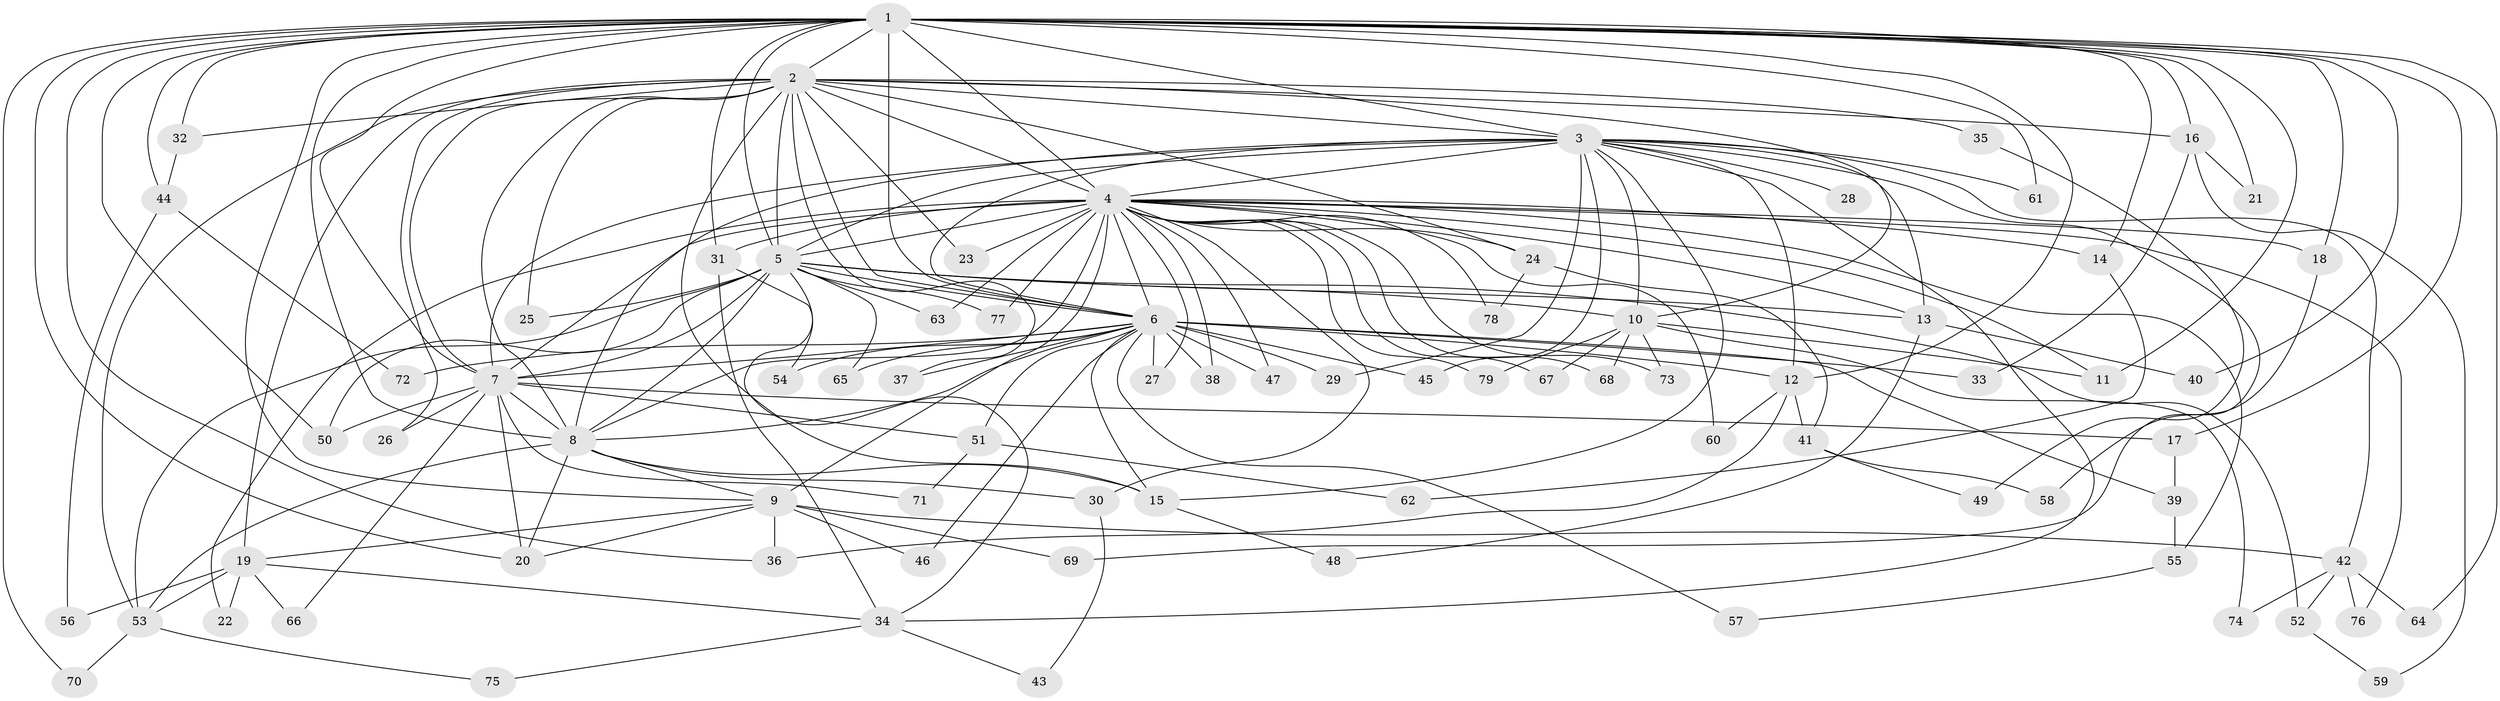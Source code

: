 // original degree distribution, {24: 0.009009009009009009, 25: 0.009009009009009009, 22: 0.009009009009009009, 20: 0.009009009009009009, 16: 0.02702702702702703, 30: 0.009009009009009009, 21: 0.009009009009009009, 26: 0.009009009009009009, 7: 0.02702702702702703, 3: 0.18018018018018017, 6: 0.018018018018018018, 4: 0.08108108108108109, 5: 0.04504504504504504, 2: 0.5585585585585585}
// Generated by graph-tools (version 1.1) at 2025/49/03/04/25 22:49:55]
// undirected, 79 vertices, 183 edges
graph export_dot {
  node [color=gray90,style=filled];
  1;
  2;
  3;
  4;
  5;
  6;
  7;
  8;
  9;
  10;
  11;
  12;
  13;
  14;
  15;
  16;
  17;
  18;
  19;
  20;
  21;
  22;
  23;
  24;
  25;
  26;
  27;
  28;
  29;
  30;
  31;
  32;
  33;
  34;
  35;
  36;
  37;
  38;
  39;
  40;
  41;
  42;
  43;
  44;
  45;
  46;
  47;
  48;
  49;
  50;
  51;
  52;
  53;
  54;
  55;
  56;
  57;
  58;
  59;
  60;
  61;
  62;
  63;
  64;
  65;
  66;
  67;
  68;
  69;
  70;
  71;
  72;
  73;
  74;
  75;
  76;
  77;
  78;
  79;
  1 -- 2 [weight=2.0];
  1 -- 3 [weight=3.0];
  1 -- 4 [weight=4.0];
  1 -- 5 [weight=2.0];
  1 -- 6 [weight=3.0];
  1 -- 7 [weight=2.0];
  1 -- 8 [weight=2.0];
  1 -- 9 [weight=1.0];
  1 -- 11 [weight=1.0];
  1 -- 12 [weight=1.0];
  1 -- 14 [weight=1.0];
  1 -- 16 [weight=1.0];
  1 -- 17 [weight=1.0];
  1 -- 18 [weight=1.0];
  1 -- 20 [weight=1.0];
  1 -- 21 [weight=1.0];
  1 -- 31 [weight=1.0];
  1 -- 32 [weight=1.0];
  1 -- 36 [weight=1.0];
  1 -- 40 [weight=1.0];
  1 -- 44 [weight=1.0];
  1 -- 50 [weight=1.0];
  1 -- 61 [weight=1.0];
  1 -- 64 [weight=1.0];
  1 -- 70 [weight=1.0];
  2 -- 3 [weight=1.0];
  2 -- 4 [weight=2.0];
  2 -- 5 [weight=1.0];
  2 -- 6 [weight=1.0];
  2 -- 7 [weight=2.0];
  2 -- 8 [weight=2.0];
  2 -- 10 [weight=1.0];
  2 -- 15 [weight=1.0];
  2 -- 16 [weight=1.0];
  2 -- 19 [weight=1.0];
  2 -- 23 [weight=1.0];
  2 -- 24 [weight=1.0];
  2 -- 25 [weight=1.0];
  2 -- 26 [weight=1.0];
  2 -- 32 [weight=1.0];
  2 -- 35 [weight=1.0];
  2 -- 37 [weight=1.0];
  2 -- 53 [weight=1.0];
  3 -- 4 [weight=2.0];
  3 -- 5 [weight=1.0];
  3 -- 6 [weight=1.0];
  3 -- 7 [weight=1.0];
  3 -- 8 [weight=1.0];
  3 -- 10 [weight=1.0];
  3 -- 12 [weight=1.0];
  3 -- 13 [weight=1.0];
  3 -- 15 [weight=1.0];
  3 -- 28 [weight=1.0];
  3 -- 29 [weight=1.0];
  3 -- 34 [weight=1.0];
  3 -- 42 [weight=1.0];
  3 -- 45 [weight=1.0];
  3 -- 61 [weight=1.0];
  3 -- 69 [weight=1.0];
  4 -- 5 [weight=3.0];
  4 -- 6 [weight=2.0];
  4 -- 7 [weight=3.0];
  4 -- 8 [weight=3.0];
  4 -- 9 [weight=4.0];
  4 -- 11 [weight=1.0];
  4 -- 13 [weight=2.0];
  4 -- 14 [weight=1.0];
  4 -- 18 [weight=1.0];
  4 -- 22 [weight=1.0];
  4 -- 23 [weight=1.0];
  4 -- 24 [weight=1.0];
  4 -- 27 [weight=1.0];
  4 -- 30 [weight=1.0];
  4 -- 31 [weight=1.0];
  4 -- 38 [weight=1.0];
  4 -- 47 [weight=1.0];
  4 -- 55 [weight=1.0];
  4 -- 60 [weight=1.0];
  4 -- 63 [weight=1.0];
  4 -- 67 [weight=1.0];
  4 -- 68 [weight=1.0];
  4 -- 73 [weight=1.0];
  4 -- 76 [weight=1.0];
  4 -- 77 [weight=1.0];
  4 -- 78 [weight=1.0];
  4 -- 79 [weight=1.0];
  5 -- 6 [weight=1.0];
  5 -- 7 [weight=1.0];
  5 -- 8 [weight=1.0];
  5 -- 10 [weight=2.0];
  5 -- 13 [weight=1.0];
  5 -- 25 [weight=1.0];
  5 -- 34 [weight=1.0];
  5 -- 50 [weight=1.0];
  5 -- 52 [weight=1.0];
  5 -- 53 [weight=1.0];
  5 -- 63 [weight=1.0];
  5 -- 65 [weight=1.0];
  5 -- 77 [weight=1.0];
  6 -- 7 [weight=1.0];
  6 -- 8 [weight=1.0];
  6 -- 12 [weight=1.0];
  6 -- 15 [weight=1.0];
  6 -- 27 [weight=1.0];
  6 -- 29 [weight=1.0];
  6 -- 33 [weight=1.0];
  6 -- 37 [weight=1.0];
  6 -- 38 [weight=1.0];
  6 -- 39 [weight=1.0];
  6 -- 45 [weight=1.0];
  6 -- 46 [weight=1.0];
  6 -- 47 [weight=1.0];
  6 -- 51 [weight=1.0];
  6 -- 54 [weight=1.0];
  6 -- 57 [weight=1.0];
  6 -- 65 [weight=1.0];
  6 -- 72 [weight=1.0];
  7 -- 8 [weight=1.0];
  7 -- 17 [weight=1.0];
  7 -- 20 [weight=1.0];
  7 -- 26 [weight=1.0];
  7 -- 50 [weight=2.0];
  7 -- 51 [weight=1.0];
  7 -- 66 [weight=1.0];
  7 -- 71 [weight=1.0];
  8 -- 9 [weight=1.0];
  8 -- 15 [weight=1.0];
  8 -- 20 [weight=1.0];
  8 -- 30 [weight=1.0];
  8 -- 53 [weight=1.0];
  9 -- 19 [weight=1.0];
  9 -- 20 [weight=1.0];
  9 -- 36 [weight=1.0];
  9 -- 42 [weight=1.0];
  9 -- 46 [weight=1.0];
  9 -- 69 [weight=1.0];
  10 -- 11 [weight=1.0];
  10 -- 67 [weight=1.0];
  10 -- 68 [weight=1.0];
  10 -- 73 [weight=1.0];
  10 -- 74 [weight=1.0];
  10 -- 79 [weight=1.0];
  12 -- 36 [weight=1.0];
  12 -- 41 [weight=1.0];
  12 -- 60 [weight=1.0];
  13 -- 40 [weight=1.0];
  13 -- 48 [weight=1.0];
  14 -- 62 [weight=1.0];
  15 -- 48 [weight=1.0];
  16 -- 21 [weight=1.0];
  16 -- 33 [weight=1.0];
  16 -- 59 [weight=1.0];
  17 -- 39 [weight=1.0];
  18 -- 58 [weight=1.0];
  19 -- 22 [weight=1.0];
  19 -- 34 [weight=1.0];
  19 -- 53 [weight=1.0];
  19 -- 56 [weight=1.0];
  19 -- 66 [weight=1.0];
  24 -- 41 [weight=1.0];
  24 -- 78 [weight=1.0];
  30 -- 43 [weight=1.0];
  31 -- 34 [weight=1.0];
  31 -- 54 [weight=1.0];
  32 -- 44 [weight=1.0];
  34 -- 43 [weight=1.0];
  34 -- 75 [weight=1.0];
  35 -- 49 [weight=1.0];
  39 -- 55 [weight=1.0];
  41 -- 49 [weight=1.0];
  41 -- 58 [weight=1.0];
  42 -- 52 [weight=1.0];
  42 -- 64 [weight=1.0];
  42 -- 74 [weight=1.0];
  42 -- 76 [weight=1.0];
  44 -- 56 [weight=1.0];
  44 -- 72 [weight=1.0];
  51 -- 62 [weight=1.0];
  51 -- 71 [weight=1.0];
  52 -- 59 [weight=1.0];
  53 -- 70 [weight=1.0];
  53 -- 75 [weight=1.0];
  55 -- 57 [weight=1.0];
}
